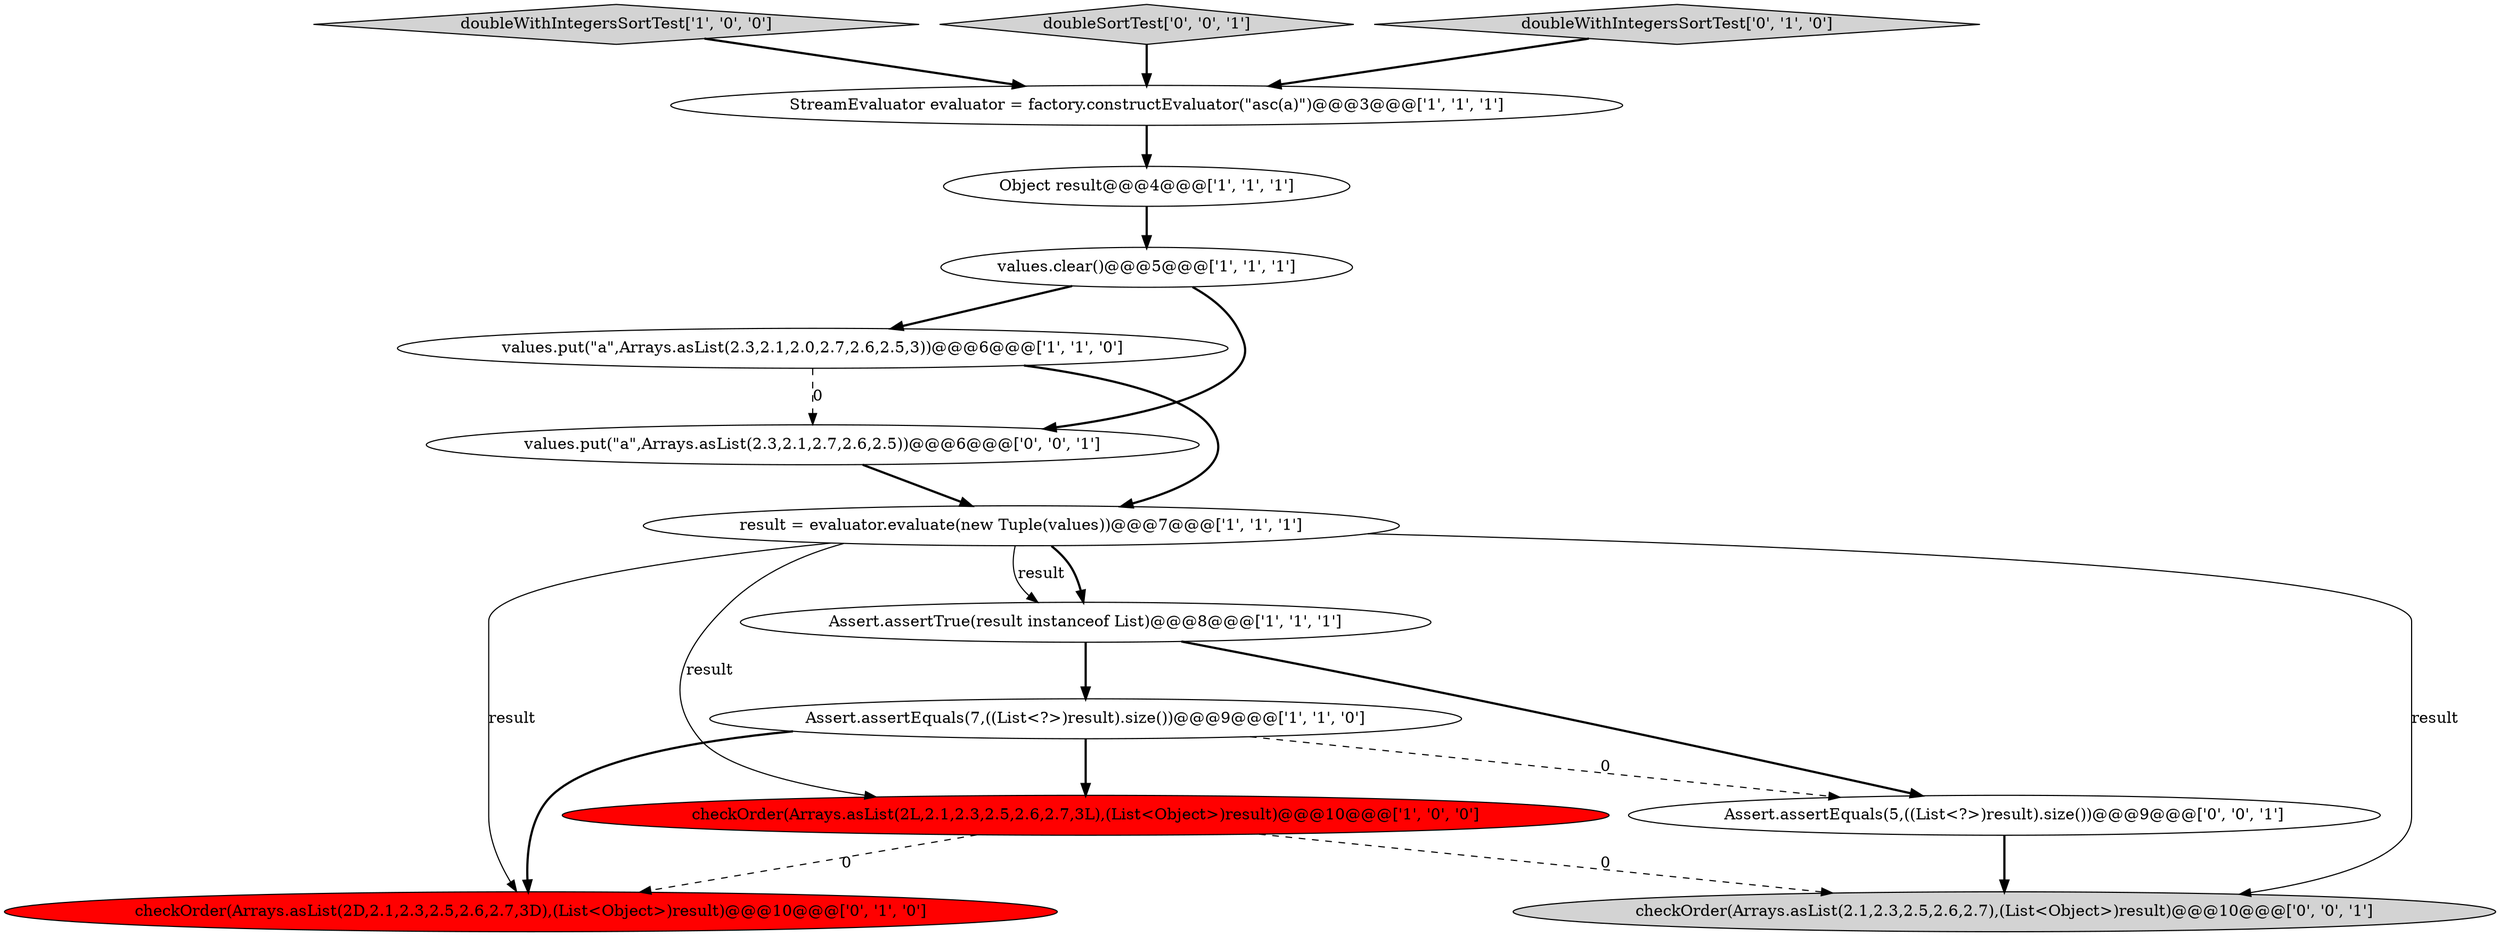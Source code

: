digraph {
4 [style = filled, label = "checkOrder(Arrays.asList(2L,2.1,2.3,2.5,2.6,2.7,3L),(List<Object>)result)@@@10@@@['1', '0', '0']", fillcolor = red, shape = ellipse image = "AAA1AAABBB1BBB"];
5 [style = filled, label = "doubleWithIntegersSortTest['1', '0', '0']", fillcolor = lightgray, shape = diamond image = "AAA0AAABBB1BBB"];
14 [style = filled, label = "checkOrder(Arrays.asList(2.1,2.3,2.5,2.6,2.7),(List<Object>)result)@@@10@@@['0', '0', '1']", fillcolor = lightgray, shape = ellipse image = "AAA0AAABBB3BBB"];
11 [style = filled, label = "doubleSortTest['0', '0', '1']", fillcolor = lightgray, shape = diamond image = "AAA0AAABBB3BBB"];
12 [style = filled, label = "Assert.assertEquals(5,((List<?>)result).size())@@@9@@@['0', '0', '1']", fillcolor = white, shape = ellipse image = "AAA0AAABBB3BBB"];
8 [style = filled, label = "Assert.assertEquals(7,((List<?>)result).size())@@@9@@@['1', '1', '0']", fillcolor = white, shape = ellipse image = "AAA0AAABBB1BBB"];
0 [style = filled, label = "StreamEvaluator evaluator = factory.constructEvaluator(\"asc(a)\")@@@3@@@['1', '1', '1']", fillcolor = white, shape = ellipse image = "AAA0AAABBB1BBB"];
10 [style = filled, label = "doubleWithIntegersSortTest['0', '1', '0']", fillcolor = lightgray, shape = diamond image = "AAA0AAABBB2BBB"];
1 [style = filled, label = "Assert.assertTrue(result instanceof List)@@@8@@@['1', '1', '1']", fillcolor = white, shape = ellipse image = "AAA0AAABBB1BBB"];
13 [style = filled, label = "values.put(\"a\",Arrays.asList(2.3,2.1,2.7,2.6,2.5))@@@6@@@['0', '0', '1']", fillcolor = white, shape = ellipse image = "AAA0AAABBB3BBB"];
2 [style = filled, label = "values.put(\"a\",Arrays.asList(2.3,2.1,2.0,2.7,2.6,2.5,3))@@@6@@@['1', '1', '0']", fillcolor = white, shape = ellipse image = "AAA0AAABBB1BBB"];
3 [style = filled, label = "Object result@@@4@@@['1', '1', '1']", fillcolor = white, shape = ellipse image = "AAA0AAABBB1BBB"];
6 [style = filled, label = "values.clear()@@@5@@@['1', '1', '1']", fillcolor = white, shape = ellipse image = "AAA0AAABBB1BBB"];
9 [style = filled, label = "checkOrder(Arrays.asList(2D,2.1,2.3,2.5,2.6,2.7,3D),(List<Object>)result)@@@10@@@['0', '1', '0']", fillcolor = red, shape = ellipse image = "AAA1AAABBB2BBB"];
7 [style = filled, label = "result = evaluator.evaluate(new Tuple(values))@@@7@@@['1', '1', '1']", fillcolor = white, shape = ellipse image = "AAA0AAABBB1BBB"];
0->3 [style = bold, label=""];
7->1 [style = bold, label=""];
1->8 [style = bold, label=""];
3->6 [style = bold, label=""];
8->12 [style = dashed, label="0"];
7->14 [style = solid, label="result"];
6->2 [style = bold, label=""];
4->9 [style = dashed, label="0"];
11->0 [style = bold, label=""];
5->0 [style = bold, label=""];
13->7 [style = bold, label=""];
7->4 [style = solid, label="result"];
2->13 [style = dashed, label="0"];
6->13 [style = bold, label=""];
7->9 [style = solid, label="result"];
10->0 [style = bold, label=""];
12->14 [style = bold, label=""];
8->9 [style = bold, label=""];
1->12 [style = bold, label=""];
4->14 [style = dashed, label="0"];
2->7 [style = bold, label=""];
8->4 [style = bold, label=""];
7->1 [style = solid, label="result"];
}
